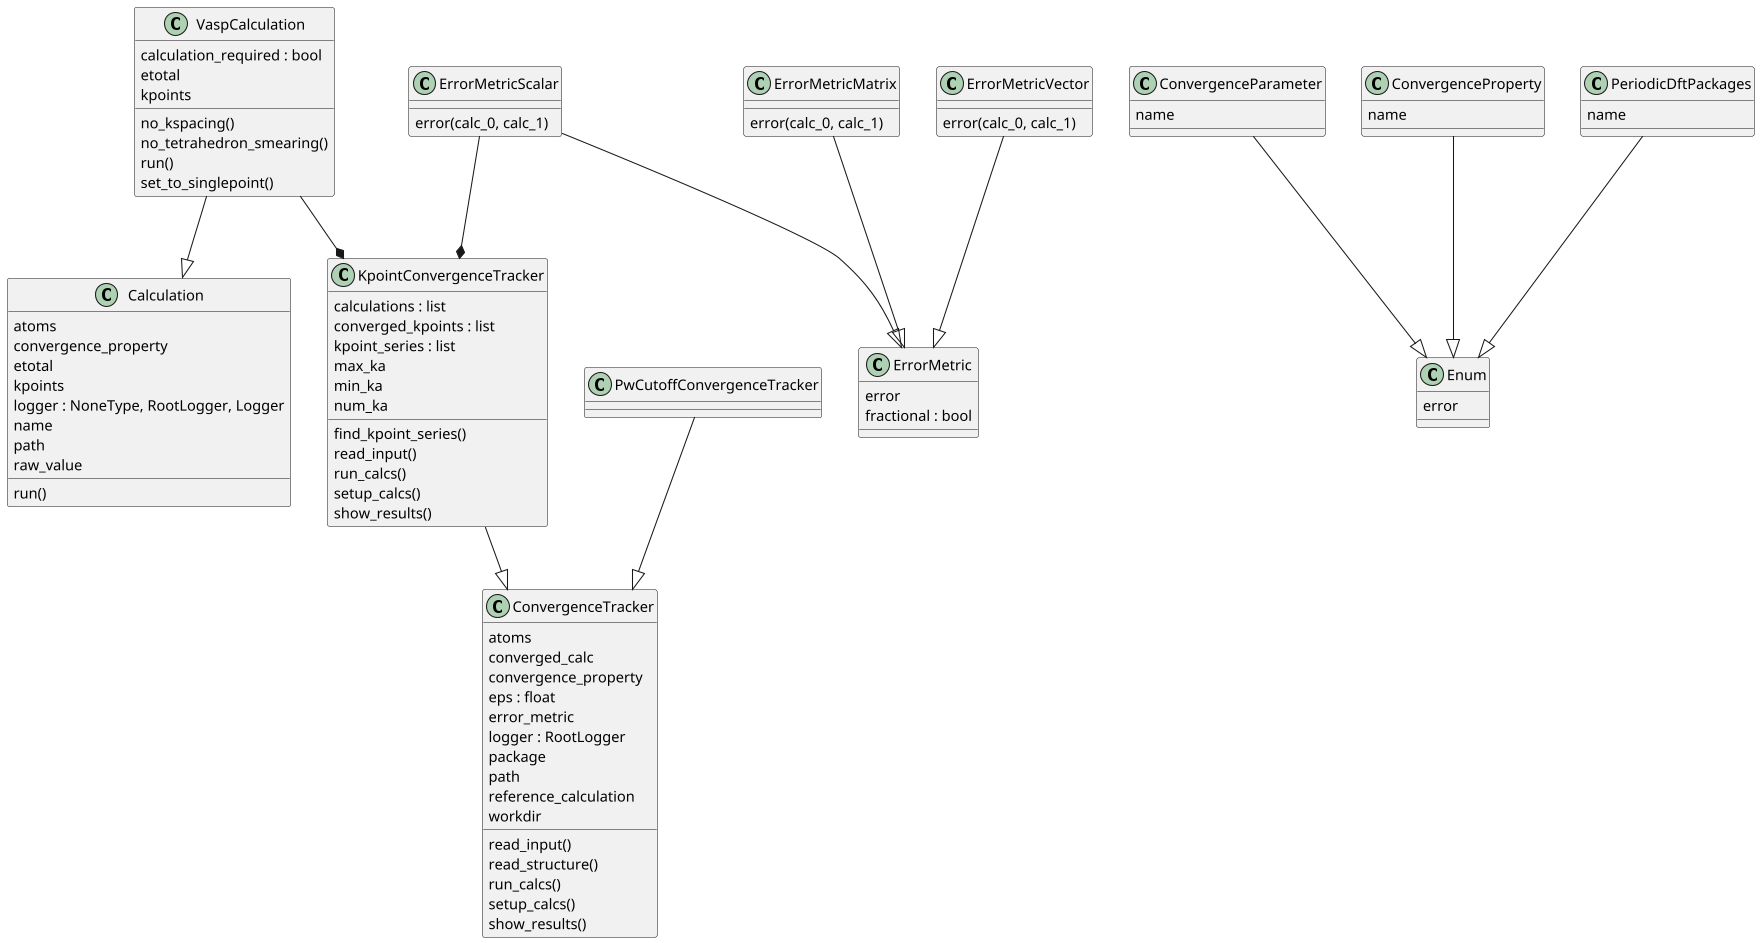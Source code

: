 @startuml classes
skinparam dpi 100
set namespaceSeparator none
class "Calculation" as xyttyxy.calculation.Calculation {
  atoms
  convergence_property
  etotal
  kpoints
  logger : NoneType, RootLogger, Logger
  name
  path
  raw_value
  run()
}
class "ConvergenceParameter" as xyttyxy.utils.ConvergenceParameter {
  name
}
class "ConvergenceProperty" as xyttyxy.utils.ConvergenceProperty {
  name
}
class "ConvergenceTracker" as xyttyxy.convergence_tracker.ConvergenceTracker {
  atoms
  converged_calc
  convergence_property
  eps : float
  error_metric
  logger : RootLogger
  package
  path
  reference_calculation
  workdir
  read_input()
  read_structure()
  run_calcs()
  setup_calcs()
  show_results()
}
class "ErrorMetric" as xyttyxy.error_metric.ErrorMetric {
  error
  fractional : bool
}
class "ErrorMetricMatrix" as xyttyxy.error_metric.ErrorMetricMatrix {
  error(calc_0, calc_1)
}
class "ErrorMetricScalar" as xyttyxy.error_metric.ErrorMetricScalar {
  error(calc_0, calc_1)
}
class "ErrorMetricVector" as xyttyxy.error_metric.ErrorMetricVector {
  error(calc_0, calc_1)
}
class "KpointConvergenceTracker" as xyttyxy.convergence_tracker.KpointConvergenceTracker {
  calculations : list
  converged_kpoints : list
  kpoint_series : list
  max_ka
  min_ka
  num_ka
  find_kpoint_series()
  read_input()
  run_calcs()
  setup_calcs()
  show_results()
}
class "PeriodicDftPackages" as xyttyxy.utils.PeriodicDftPackages {
  name
}
class "PwCutoffConvergenceTracker" as xyttyxy.convergence_tracker.PwCutoffConvergenceTracker {
}
class "VaspCalculation" as xyttyxy.calculation.VaspCalculation {
  calculation_required : bool
  etotal
  kpoints
  no_kspacing()
  no_tetrahedron_smearing()
  run()
  set_to_singlepoint()
}
xyttyxy.calculation.VaspCalculation --|> xyttyxy.calculation.Calculation
xyttyxy.convergence_tracker.KpointConvergenceTracker --|> xyttyxy.convergence_tracker.ConvergenceTracker
xyttyxy.convergence_tracker.PwCutoffConvergenceTracker --|> xyttyxy.convergence_tracker.ConvergenceTracker
xyttyxy.error_metric.ErrorMetricMatrix --|> xyttyxy.error_metric.ErrorMetric
xyttyxy.error_metric.ErrorMetricScalar --|> xyttyxy.error_metric.ErrorMetric
xyttyxy.error_metric.ErrorMetricVector --|> xyttyxy.error_metric.ErrorMetric
' manual edits
class "Enum" as python.enum {
  error
}
xyttyxy.utils.ConvergenceParameter --|> python.enum
xyttyxy.utils.ConvergenceProperty --|> python.enum
xyttyxy.utils.PeriodicDftPackages --|> python.enum
xyttyxy.calculation.VaspCalculation --* xyttyxy.convergence_tracker.KpointConvergenceTracker
xyttyxy.error_metric.ErrorMetricScalar --* xyttyxy.convergence_tracker.KpointConvergenceTracker
@enduml
